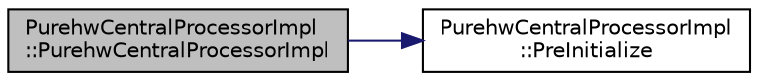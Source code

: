 digraph "PurehwCentralProcessorImpl::PurehwCentralProcessorImpl"
{
 // LATEX_PDF_SIZE
  edge [fontname="Helvetica",fontsize="10",labelfontname="Helvetica",labelfontsize="10"];
  node [fontname="Helvetica",fontsize="10",shape=record];
  rankdir="LR";
  Node1 [label="PurehwCentralProcessorImpl\l::PurehwCentralProcessorImpl",height=0.2,width=0.4,color="black", fillcolor="grey75", style="filled", fontcolor="black",tooltip="Sets members to default values."];
  Node1 -> Node2 [color="midnightblue",fontsize="10",style="solid",fontname="Helvetica"];
  Node2 [label="PurehwCentralProcessorImpl\l::PreInitialize",height=0.2,width=0.4,color="black", fillcolor="white", style="filled",URL="$class_purehw_central_processor_impl.html#a63d3fb919a6448c2d003db25fd57bdbb",tooltip="Preinitializes members."];
}
